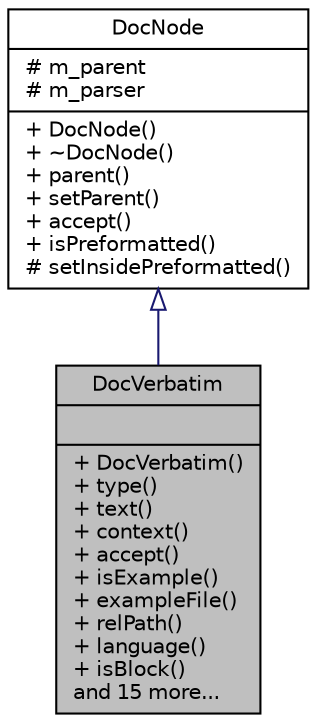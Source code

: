 digraph "DocVerbatim"
{
 // LATEX_PDF_SIZE
  edge [fontname="Helvetica",fontsize="10",labelfontname="Helvetica",labelfontsize="10"];
  node [fontname="Helvetica",fontsize="10",shape=record];
  Node1 [label="{DocVerbatim\n||+ DocVerbatim()\l+ type()\l+ text()\l+ context()\l+ accept()\l+ isExample()\l+ exampleFile()\l+ relPath()\l+ language()\l+ isBlock()\land 15 more...\l}",height=0.2,width=0.4,color="black", fillcolor="grey75", style="filled", fontcolor="black",tooltip=" "];
  Node2 -> Node1 [dir="back",color="midnightblue",fontsize="10",style="solid",arrowtail="onormal"];
  Node2 [label="{DocNode\n|# m_parent\l# m_parser\l|+ DocNode()\l+ ~DocNode()\l+ parent()\l+ setParent()\l+ accept()\l+ isPreformatted()\l# setInsidePreformatted()\l}",height=0.2,width=0.4,color="black", fillcolor="white", style="filled",URL="$classDocNode.html",tooltip=" "];
}
